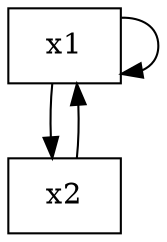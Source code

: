 digraph test {
node1 [label="x1", shape="box"];
node2 [label="x2", shape="box"];
node1 -> node1;
node2 -> node1;
node1 -> node2;
}

